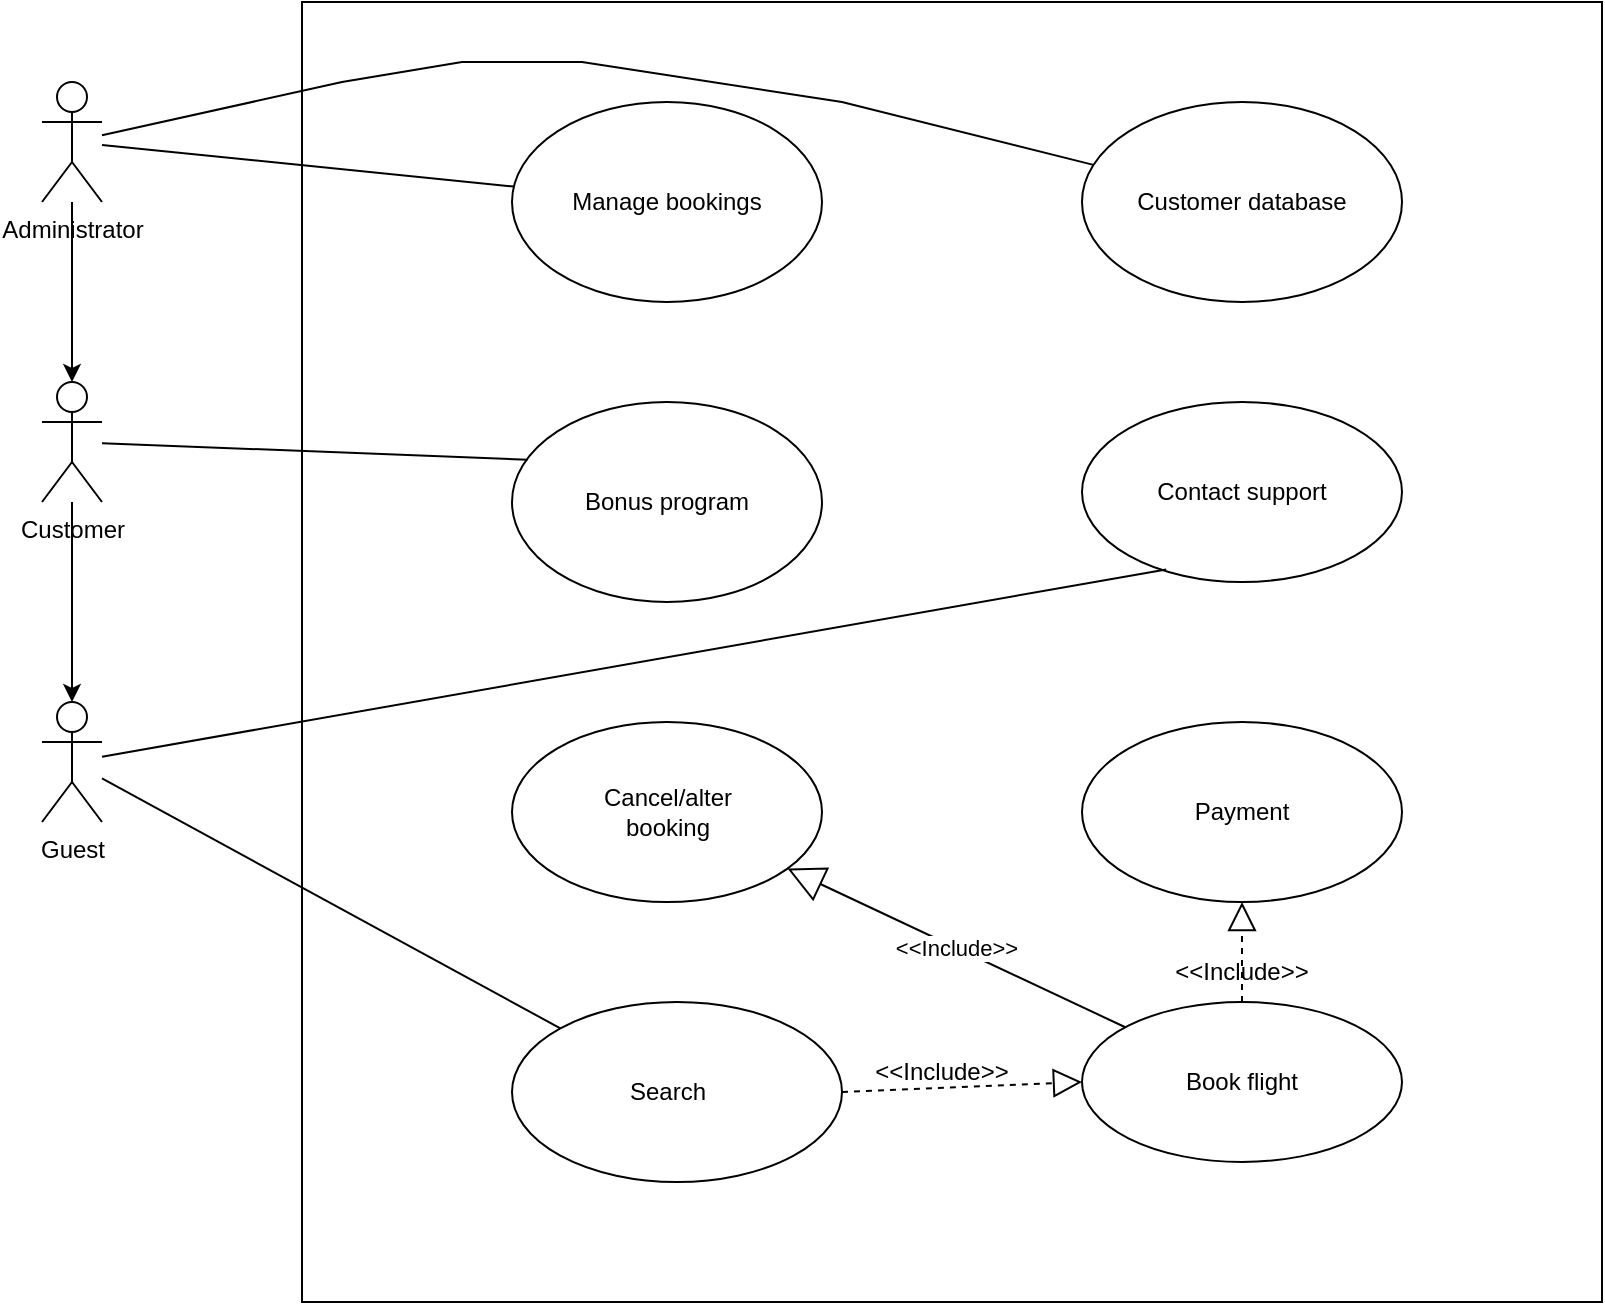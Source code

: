 <mxfile version="20.3.0" type="device"><diagram id="C6U8V9nKOXsfo7aE85Q-" name="Page-1"><mxGraphModel dx="1185" dy="721" grid="1" gridSize="10" guides="1" tooltips="1" connect="1" arrows="1" fold="1" page="1" pageScale="1" pageWidth="850" pageHeight="1100" math="0" shadow="0"><root><mxCell id="0"/><mxCell id="1" parent="0"/><mxCell id="uBs8I6Am33KYVx4j_tpU-1" value="" style="whiteSpace=wrap;html=1;aspect=fixed;" parent="1" vertex="1"><mxGeometry x="200" y="120" width="650" height="650" as="geometry"/></mxCell><mxCell id="uBs8I6Am33KYVx4j_tpU-2" value="Customer database" style="ellipse;whiteSpace=wrap;html=1;" parent="1" vertex="1"><mxGeometry x="590" y="170" width="160" height="100" as="geometry"/></mxCell><mxCell id="uBs8I6Am33KYVx4j_tpU-3" value="Contact support" style="ellipse;whiteSpace=wrap;html=1;" parent="1" vertex="1"><mxGeometry x="590" y="320" width="160" height="90" as="geometry"/></mxCell><mxCell id="uBs8I6Am33KYVx4j_tpU-4" value="" style="ellipse;whiteSpace=wrap;html=1;" parent="1" vertex="1"><mxGeometry x="590" y="480" width="160" height="90" as="geometry"/></mxCell><mxCell id="uBs8I6Am33KYVx4j_tpU-5" value="" style="ellipse;whiteSpace=wrap;html=1;" parent="1" vertex="1"><mxGeometry x="590" y="620" width="160" height="80" as="geometry"/></mxCell><mxCell id="uBs8I6Am33KYVx4j_tpU-6" value="" style="ellipse;whiteSpace=wrap;html=1;" parent="1" vertex="1"><mxGeometry x="305" y="620" width="165" height="90" as="geometry"/></mxCell><mxCell id="uBs8I6Am33KYVx4j_tpU-7" value="" style="ellipse;whiteSpace=wrap;html=1;" parent="1" vertex="1"><mxGeometry x="305" y="480" width="155" height="90" as="geometry"/></mxCell><mxCell id="uBs8I6Am33KYVx4j_tpU-8" value="Bonus program" style="ellipse;whiteSpace=wrap;html=1;" parent="1" vertex="1"><mxGeometry x="305" y="320" width="155" height="100" as="geometry"/></mxCell><mxCell id="uBs8I6Am33KYVx4j_tpU-9" value="Manage bookings" style="ellipse;whiteSpace=wrap;html=1;" parent="1" vertex="1"><mxGeometry x="305" y="170" width="155" height="100" as="geometry"/></mxCell><mxCell id="uBs8I6Am33KYVx4j_tpU-11" value="Search" style="text;html=1;strokeColor=none;fillColor=none;align=center;verticalAlign=middle;whiteSpace=wrap;rounded=0;" parent="1" vertex="1"><mxGeometry x="352.5" y="650" width="60" height="30" as="geometry"/></mxCell><mxCell id="uBs8I6Am33KYVx4j_tpU-12" value="Book flight" style="text;html=1;strokeColor=none;fillColor=none;align=center;verticalAlign=middle;whiteSpace=wrap;rounded=0;" parent="1" vertex="1"><mxGeometry x="640" y="645" width="60" height="30" as="geometry"/></mxCell><mxCell id="uBs8I6Am33KYVx4j_tpU-14" value="" style="endArrow=block;dashed=1;endFill=0;endSize=12;html=1;rounded=0;entryX=0;entryY=0.5;entryDx=0;entryDy=0;exitX=1;exitY=0.5;exitDx=0;exitDy=0;" parent="1" source="uBs8I6Am33KYVx4j_tpU-6" target="uBs8I6Am33KYVx4j_tpU-5" edge="1"><mxGeometry width="160" relative="1" as="geometry"><mxPoint x="470" y="530" as="sourcePoint"/><mxPoint x="630" y="530" as="targetPoint"/></mxGeometry></mxCell><mxCell id="uBs8I6Am33KYVx4j_tpU-15" value="&amp;lt;&amp;lt;Include&amp;gt;&amp;gt;" style="text;html=1;strokeColor=none;fillColor=none;align=center;verticalAlign=middle;whiteSpace=wrap;rounded=0;" parent="1" vertex="1"><mxGeometry x="490" y="640" width="60" height="30" as="geometry"/></mxCell><mxCell id="uBs8I6Am33KYVx4j_tpU-16" value="Payment" style="text;html=1;strokeColor=none;fillColor=none;align=center;verticalAlign=middle;whiteSpace=wrap;rounded=0;" parent="1" vertex="1"><mxGeometry x="640" y="510" width="60" height="30" as="geometry"/></mxCell><mxCell id="uBs8I6Am33KYVx4j_tpU-17" value="" style="endArrow=block;dashed=1;endFill=0;endSize=12;html=1;rounded=0;exitX=0.5;exitY=0;exitDx=0;exitDy=0;" parent="1" source="uBs8I6Am33KYVx4j_tpU-5" target="uBs8I6Am33KYVx4j_tpU-4" edge="1"><mxGeometry width="160" relative="1" as="geometry"><mxPoint x="470" y="470" as="sourcePoint"/><mxPoint x="630" y="470" as="targetPoint"/></mxGeometry></mxCell><mxCell id="uBs8I6Am33KYVx4j_tpU-18" value="&amp;lt;&amp;lt;Include&amp;gt;&amp;gt;" style="text;html=1;strokeColor=none;fillColor=none;align=center;verticalAlign=middle;whiteSpace=wrap;rounded=0;" parent="1" vertex="1"><mxGeometry x="640" y="590" width="60" height="30" as="geometry"/></mxCell><mxCell id="uBs8I6Am33KYVx4j_tpU-19" value="Cancel/alter booking" style="text;html=1;strokeColor=none;fillColor=none;align=center;verticalAlign=middle;whiteSpace=wrap;rounded=0;" parent="1" vertex="1"><mxGeometry x="352.5" y="510" width="60" height="30" as="geometry"/></mxCell><mxCell id="uBs8I6Am33KYVx4j_tpU-20" value="&amp;lt;&amp;lt;Include&amp;gt;&amp;gt;" style="endArrow=block;endSize=16;endFill=0;html=1;rounded=0;" parent="1" source="uBs8I6Am33KYVx4j_tpU-5" target="uBs8I6Am33KYVx4j_tpU-7" edge="1"><mxGeometry width="160" relative="1" as="geometry"><mxPoint x="470" y="470" as="sourcePoint"/><mxPoint x="630" y="470" as="targetPoint"/></mxGeometry></mxCell><mxCell id="uBs8I6Am33KYVx4j_tpU-24" value="" style="edgeStyle=orthogonalEdgeStyle;rounded=0;orthogonalLoop=1;jettySize=auto;html=1;" parent="1" source="uBs8I6Am33KYVx4j_tpU-21" target="uBs8I6Am33KYVx4j_tpU-22" edge="1"><mxGeometry relative="1" as="geometry"/></mxCell><mxCell id="uBs8I6Am33KYVx4j_tpU-21" value="Administrator&lt;br&gt;" style="shape=umlActor;verticalLabelPosition=bottom;verticalAlign=top;html=1;" parent="1" vertex="1"><mxGeometry x="70" y="160" width="30" height="60" as="geometry"/></mxCell><mxCell id="uBs8I6Am33KYVx4j_tpU-25" value="" style="edgeStyle=orthogonalEdgeStyle;rounded=0;orthogonalLoop=1;jettySize=auto;html=1;" parent="1" source="uBs8I6Am33KYVx4j_tpU-22" target="uBs8I6Am33KYVx4j_tpU-23" edge="1"><mxGeometry relative="1" as="geometry"/></mxCell><mxCell id="uBs8I6Am33KYVx4j_tpU-22" value="Customer" style="shape=umlActor;verticalLabelPosition=bottom;verticalAlign=top;html=1;" parent="1" vertex="1"><mxGeometry x="70" y="310" width="30" height="60" as="geometry"/></mxCell><mxCell id="uBs8I6Am33KYVx4j_tpU-23" value="Guest" style="shape=umlActor;verticalLabelPosition=bottom;verticalAlign=top;html=1;" parent="1" vertex="1"><mxGeometry x="70" y="470" width="30" height="60" as="geometry"/></mxCell><mxCell id="uBs8I6Am33KYVx4j_tpU-26" value="" style="endArrow=none;html=1;rounded=0;" parent="1" source="uBs8I6Am33KYVx4j_tpU-23" target="uBs8I6Am33KYVx4j_tpU-6" edge="1"><mxGeometry width="50" height="50" relative="1" as="geometry"><mxPoint x="380" y="380" as="sourcePoint"/><mxPoint x="430" y="330" as="targetPoint"/></mxGeometry></mxCell><mxCell id="uBs8I6Am33KYVx4j_tpU-27" value="" style="endArrow=none;html=1;rounded=0;entryX=0.05;entryY=0.289;entryDx=0;entryDy=0;entryPerimeter=0;" parent="1" source="uBs8I6Am33KYVx4j_tpU-22" target="uBs8I6Am33KYVx4j_tpU-8" edge="1"><mxGeometry width="50" height="50" relative="1" as="geometry"><mxPoint x="380" y="380" as="sourcePoint"/><mxPoint x="430" y="330" as="targetPoint"/></mxGeometry></mxCell><mxCell id="uBs8I6Am33KYVx4j_tpU-28" value="" style="endArrow=none;html=1;rounded=0;" parent="1" source="uBs8I6Am33KYVx4j_tpU-21" target="uBs8I6Am33KYVx4j_tpU-2" edge="1"><mxGeometry width="50" height="50" relative="1" as="geometry"><mxPoint x="380" y="380" as="sourcePoint"/><mxPoint x="430" y="330" as="targetPoint"/><Array as="points"><mxPoint x="220" y="160"/><mxPoint x="280" y="150"/><mxPoint x="340" y="150"/><mxPoint x="470" y="170"/></Array></mxGeometry></mxCell><mxCell id="uBs8I6Am33KYVx4j_tpU-29" value="" style="endArrow=none;html=1;rounded=0;entryX=0.263;entryY=0.93;entryDx=0;entryDy=0;entryPerimeter=0;" parent="1" source="uBs8I6Am33KYVx4j_tpU-23" target="uBs8I6Am33KYVx4j_tpU-3" edge="1"><mxGeometry width="50" height="50" relative="1" as="geometry"><mxPoint x="380" y="490" as="sourcePoint"/><mxPoint x="430" y="440" as="targetPoint"/></mxGeometry></mxCell><mxCell id="uBs8I6Am33KYVx4j_tpU-30" value="" style="endArrow=none;html=1;rounded=0;" parent="1" source="uBs8I6Am33KYVx4j_tpU-21" target="uBs8I6Am33KYVx4j_tpU-9" edge="1"><mxGeometry width="50" height="50" relative="1" as="geometry"><mxPoint x="380" y="380" as="sourcePoint"/><mxPoint x="430" y="330" as="targetPoint"/></mxGeometry></mxCell></root></mxGraphModel></diagram></mxfile>